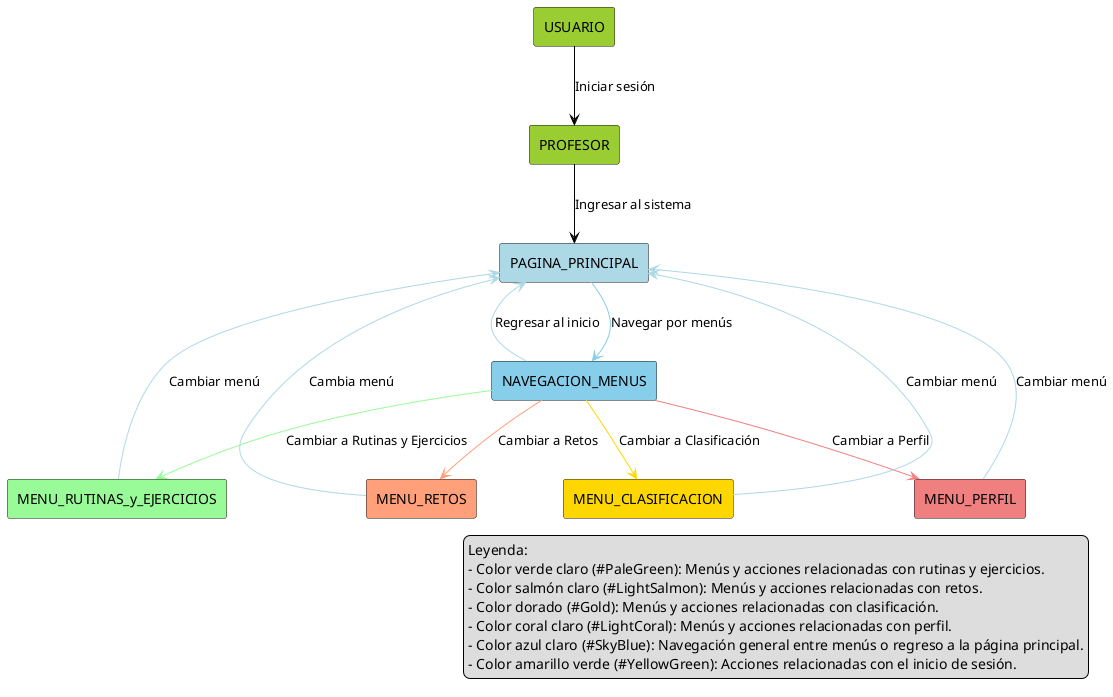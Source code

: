 @startuml ProfesorContexto
!define RECTANGLE(x) rectangle x

' Definición de actores y elementos principales
RECTANGLE(USUARIO) #YellowGreen
RECTANGLE(PROFESOR) #YellowGreen
RECTANGLE(PAGINA_PRINCIPAL) #LightBlue
RECTANGLE(NAVEGACION_MENUS) #SkyBlue

' Menús principales
RECTANGLE(MENU_RUTINAS_y_EJERCICIOS) #PaleGreen
RECTANGLE(MENU_RETOS) #LightSalmon
RECTANGLE(MENU_CLASIFICACION) #Gold
RECTANGLE(MENU_PERFIL) #LightCoral

' Relaciones principales
USUARIO -[#Black]-> PROFESOR : Iniciar sesión
PROFESOR -[#Black]-> PAGINA_PRINCIPAL : Ingresar al sistema
PAGINA_PRINCIPAL -[#SkyBlue]-> NAVEGACION_MENUS : Navegar por menús

' Navegación entre menús
NAVEGACION_MENUS -[#PaleGreen]-> MENU_RUTINAS_y_EJERCICIOS : Cambiar a Rutinas y Ejercicios
NAVEGACION_MENUS -[#LightSalmon]-> MENU_RETOS : Cambiar a Retos
NAVEGACION_MENUS -[#Gold]-> MENU_CLASIFICACION : Cambiar a Clasificación
NAVEGACION_MENUS -[#LightCoral]-> MENU_PERFIL : Cambiar a Perfil
NAVEGACION_MENUS -[#LightBlue]-> PAGINA_PRINCIPAL : Regresar al inicio

MENU_RUTINAS_y_EJERCICIOS -[#LightBlue]-> PAGINA_PRINCIPAL : Cambiar menú
MENU_CLASIFICACION -[#LightBlue]-> PAGINA_PRINCIPAL : Cambiar menú
MENU_PERFIL -[#LightBlue]-> PAGINA_PRINCIPAL : Cambiar menú
MENU_RETOS -[#LightBlue]-> PAGINA_PRINCIPAL : Cambia menú
' Leyenda
legend right
  Leyenda:
  - Color verde claro (#PaleGreen): Menús y acciones relacionadas con rutinas y ejercicios.
  - Color salmón claro (#LightSalmon): Menús y acciones relacionadas con retos.
  - Color dorado (#Gold): Menús y acciones relacionadas con clasificación.
  - Color coral claro (#LightCoral): Menús y acciones relacionadas con perfil.
  - Color azul claro (#SkyBlue): Navegación general entre menús o regreso a la página principal.
  - Color amarillo verde (#YellowGreen): Acciones relacionadas con el inicio de sesión.
end legend

@enduml
